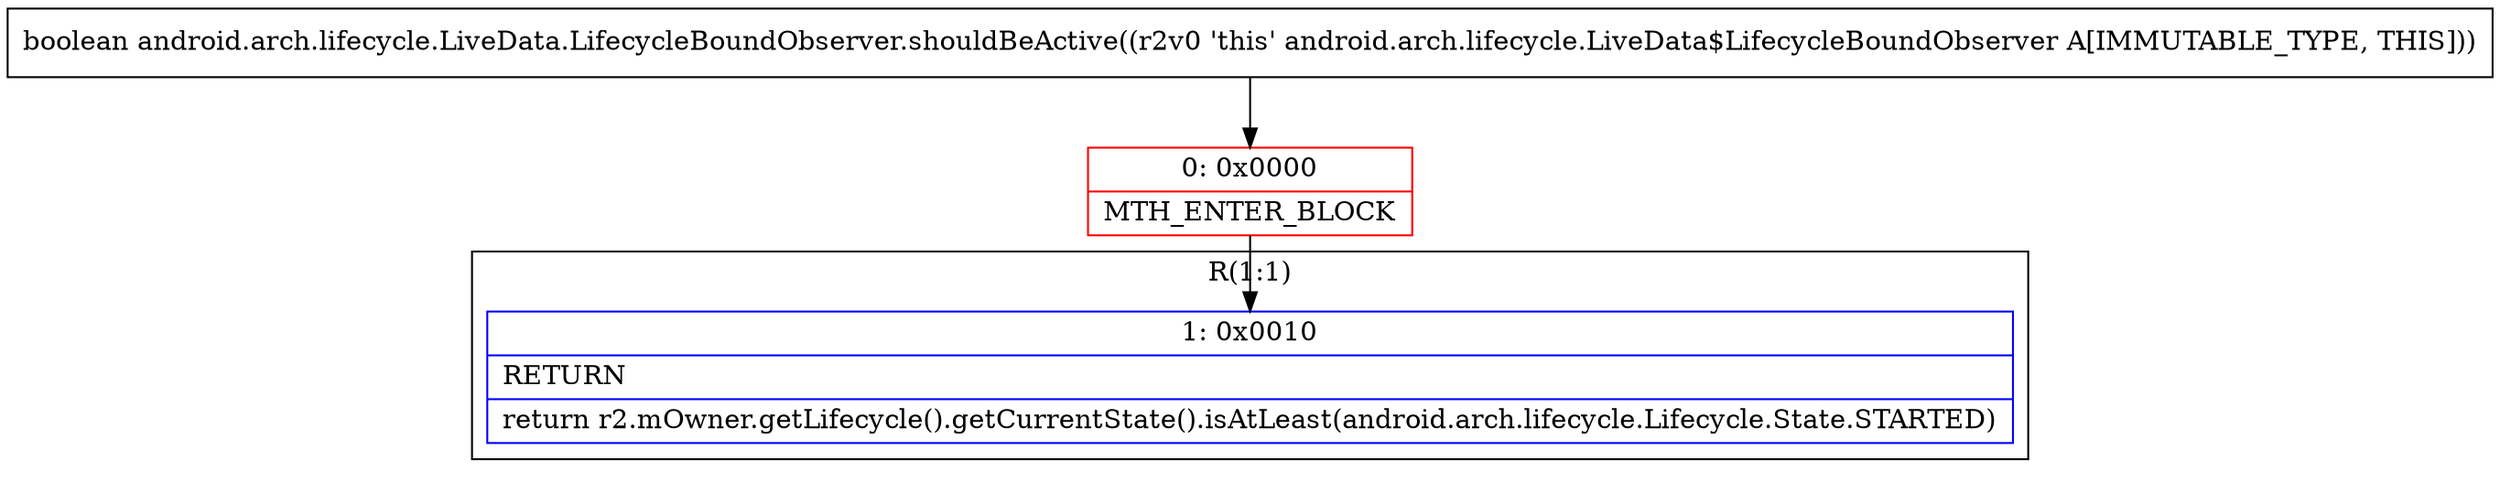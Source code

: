 digraph "CFG forandroid.arch.lifecycle.LiveData.LifecycleBoundObserver.shouldBeActive()Z" {
subgraph cluster_Region_170317576 {
label = "R(1:1)";
node [shape=record,color=blue];
Node_1 [shape=record,label="{1\:\ 0x0010|RETURN\l|return r2.mOwner.getLifecycle().getCurrentState().isAtLeast(android.arch.lifecycle.Lifecycle.State.STARTED)\l}"];
}
Node_0 [shape=record,color=red,label="{0\:\ 0x0000|MTH_ENTER_BLOCK\l}"];
MethodNode[shape=record,label="{boolean android.arch.lifecycle.LiveData.LifecycleBoundObserver.shouldBeActive((r2v0 'this' android.arch.lifecycle.LiveData$LifecycleBoundObserver A[IMMUTABLE_TYPE, THIS])) }"];
MethodNode -> Node_0;
Node_0 -> Node_1;
}

